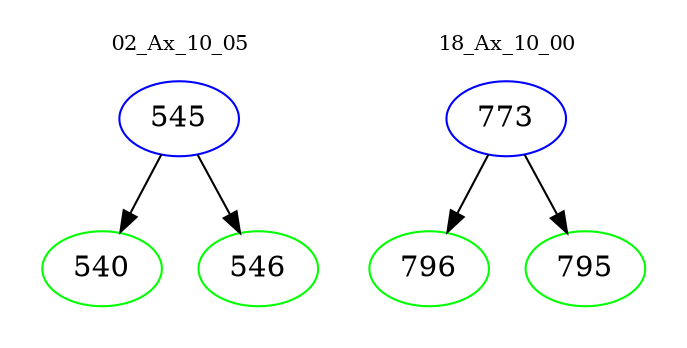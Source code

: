 digraph{
subgraph cluster_0 {
color = white
label = "02_Ax_10_05";
fontsize=10;
T0_545 [label="545", color="blue"]
T0_545 -> T0_540 [color="black"]
T0_540 [label="540", color="green"]
T0_545 -> T0_546 [color="black"]
T0_546 [label="546", color="green"]
}
subgraph cluster_1 {
color = white
label = "18_Ax_10_00";
fontsize=10;
T1_773 [label="773", color="blue"]
T1_773 -> T1_796 [color="black"]
T1_796 [label="796", color="green"]
T1_773 -> T1_795 [color="black"]
T1_795 [label="795", color="green"]
}
}

